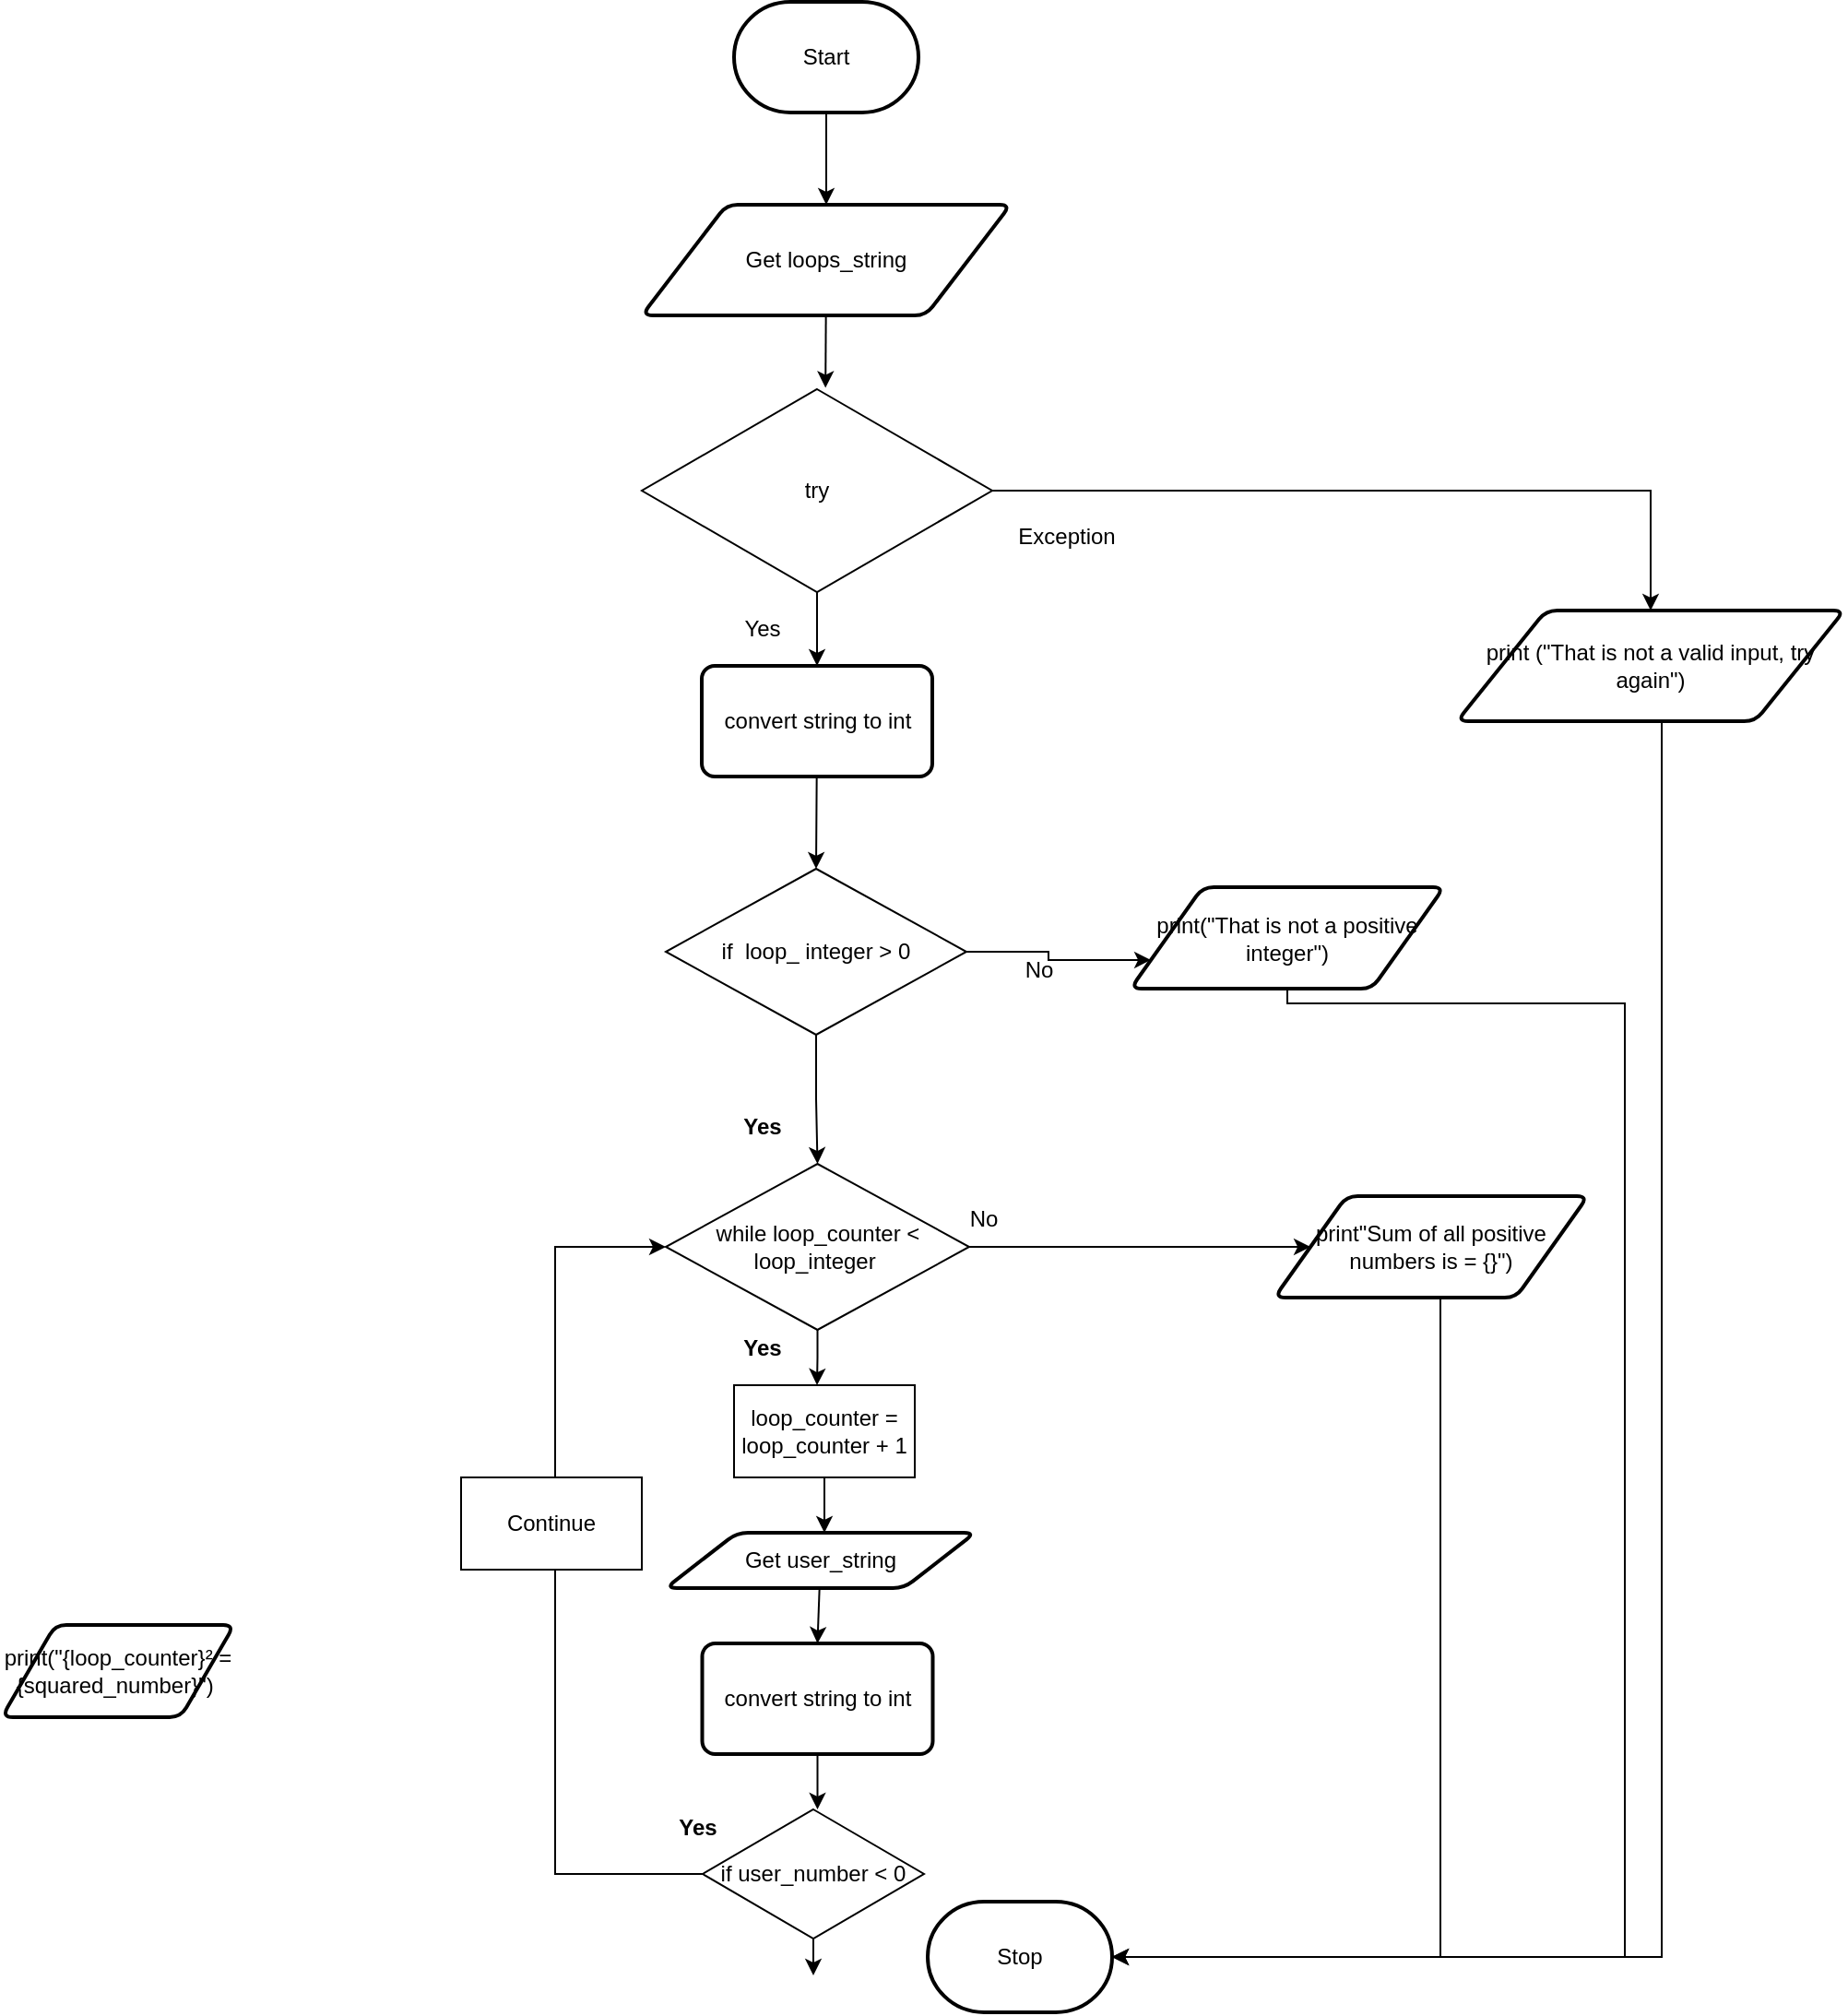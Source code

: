 <mxfile>
    <diagram id="rRbzi94DjYtUf3qIHJvX" name="Page-1">
        <mxGraphModel dx="1421" dy="444" grid="1" gridSize="10" guides="1" tooltips="1" connect="1" arrows="1" fold="1" page="1" pageScale="1" pageWidth="827" pageHeight="1169" math="0" shadow="0">
            <root>
                <mxCell id="0"/>
                <mxCell id="1" parent="0"/>
                <mxCell id="118" style="edgeStyle=orthogonalEdgeStyle;rounded=0;html=1;entryX=0.5;entryY=0;entryDx=0;entryDy=0;fontFamily=Helvetica;fontSize=12;fontColor=#F0F0F0;" parent="1" source="25" target="117" edge="1">
                    <mxGeometry relative="1" as="geometry"/>
                </mxCell>
                <mxCell id="96" style="edgeStyle=none;html=1;entryX=0.5;entryY=0;entryDx=0;entryDy=0;" parent="1" source="2" target="3" edge="1">
                    <mxGeometry relative="1" as="geometry"/>
                </mxCell>
                <mxCell id="2" value="Start" style="strokeWidth=2;html=1;shape=mxgraph.flowchart.terminator;whiteSpace=wrap;" parent="1" vertex="1">
                    <mxGeometry x="217" y="70" width="100" height="60" as="geometry"/>
                </mxCell>
                <mxCell id="6" style="edgeStyle=none;html=1;entryX=0.58;entryY=-0.013;entryDx=0;entryDy=0;entryPerimeter=0;" parent="1" source="3" edge="1">
                    <mxGeometry relative="1" as="geometry">
                        <mxPoint x="266.6" y="279.22" as="targetPoint"/>
                    </mxGeometry>
                </mxCell>
                <mxCell id="3" value="Get loops_string" style="shape=parallelogram;html=1;strokeWidth=2;perimeter=parallelogramPerimeter;whiteSpace=wrap;rounded=1;arcSize=12;size=0.23;" parent="1" vertex="1">
                    <mxGeometry x="167" y="180" width="200" height="60" as="geometry"/>
                </mxCell>
                <mxCell id="8" style="edgeStyle=none;html=1;entryX=0.5;entryY=0;entryDx=0;entryDy=0;" parent="1" edge="1">
                    <mxGeometry relative="1" as="geometry">
                        <mxPoint x="257" y="340" as="sourcePoint"/>
                        <mxPoint x="262" y="380" as="targetPoint"/>
                    </mxGeometry>
                </mxCell>
                <mxCell id="9" value="Stop" style="strokeWidth=2;html=1;shape=mxgraph.flowchart.terminator;whiteSpace=wrap;" parent="1" vertex="1">
                    <mxGeometry x="322" y="1100" width="100" height="60" as="geometry"/>
                </mxCell>
                <mxCell id="21" style="edgeStyle=none;html=1;" parent="1" source="18" edge="1">
                    <mxGeometry relative="1" as="geometry">
                        <mxPoint x="259.5" y="490" as="targetPoint"/>
                    </mxGeometry>
                </mxCell>
                <mxCell id="18" value="convert string to int" style="rounded=1;whiteSpace=wrap;html=1;absoluteArcSize=1;arcSize=14;strokeWidth=2;" parent="1" vertex="1">
                    <mxGeometry x="199.5" y="430" width="125" height="60" as="geometry"/>
                </mxCell>
                <mxCell id="26" style="edgeStyle=none;html=1;entryX=0.5;entryY=0;entryDx=0;entryDy=0;labelPosition=center;verticalLabelPosition=middle;align=center;verticalAlign=middle;" parent="1" source="25" target="18" edge="1">
                    <mxGeometry relative="1" as="geometry"/>
                </mxCell>
                <mxCell id="27" style="edgeStyle=orthogonalEdgeStyle;html=1;strokeColor=none;rounded=0;" parent="1" source="25" edge="1">
                    <mxGeometry relative="1" as="geometry">
                        <mxPoint x="447" y="335" as="targetPoint"/>
                    </mxGeometry>
                </mxCell>
                <mxCell id="55" style="edgeStyle=orthogonalEdgeStyle;html=1;entryX=0.5;entryY=0;entryDx=0;entryDy=0;rounded=0;" parent="1" source="25" target="52" edge="1">
                    <mxGeometry relative="1" as="geometry"/>
                </mxCell>
                <mxCell id="25" value="try" style="rhombus;whiteSpace=wrap;html=1;" parent="1" vertex="1">
                    <mxGeometry x="167" y="280" width="190" height="110" as="geometry"/>
                </mxCell>
                <mxCell id="33" value="Yes" style="text;html=1;resizable=0;autosize=1;align=center;verticalAlign=middle;points=[];fillColor=none;strokeColor=none;rounded=0;" parent="1" vertex="1">
                    <mxGeometry x="212" y="400" width="40" height="20" as="geometry"/>
                </mxCell>
                <mxCell id="34" value="Exception" style="text;html=1;resizable=0;autosize=1;align=center;verticalAlign=middle;points=[];fillColor=none;strokeColor=none;rounded=0;" parent="1" vertex="1">
                    <mxGeometry x="362" y="350" width="70" height="20" as="geometry"/>
                </mxCell>
                <mxCell id="113" style="edgeStyle=orthogonalEdgeStyle;rounded=0;html=1;entryX=0.5;entryY=0;entryDx=0;entryDy=0;fontFamily=Helvetica;fontSize=12;fontColor=#F0F0F0;" parent="1" source="37" edge="1">
                    <mxGeometry relative="1" as="geometry">
                        <mxPoint x="262" y="820" as="targetPoint"/>
                    </mxGeometry>
                </mxCell>
                <mxCell id="119" style="edgeStyle=orthogonalEdgeStyle;rounded=0;html=1;fontFamily=Helvetica;fontSize=12;fontColor=#F0F0F0;" parent="1" source="37" target="53" edge="1">
                    <mxGeometry relative="1" as="geometry"/>
                </mxCell>
                <mxCell id="37" value="while loop_counter &amp;lt; loop_integer&amp;nbsp;" style="rhombus;whiteSpace=wrap;html=1;direction=west;" parent="1" vertex="1">
                    <mxGeometry x="180" y="700" width="164.5" height="90" as="geometry"/>
                </mxCell>
                <mxCell id="45" value="No" style="text;html=1;resizable=0;autosize=1;align=center;verticalAlign=middle;points=[];fillColor=none;strokeColor=none;rounded=0;" parent="1" vertex="1">
                    <mxGeometry x="337" y="720" width="30" height="20" as="geometry"/>
                </mxCell>
                <mxCell id="139" style="edgeStyle=orthogonalEdgeStyle;rounded=0;html=1;entryX=1;entryY=0.5;entryDx=0;entryDy=0;entryPerimeter=0;" edge="1" parent="1" source="52" target="9">
                    <mxGeometry relative="1" as="geometry">
                        <Array as="points">
                            <mxPoint x="720" y="1130"/>
                        </Array>
                    </mxGeometry>
                </mxCell>
                <mxCell id="52" value="print (&quot;That is not a valid input, try again&quot;)" style="shape=parallelogram;html=1;strokeWidth=2;perimeter=parallelogramPerimeter;whiteSpace=wrap;rounded=1;arcSize=12;size=0.23;" parent="1" vertex="1">
                    <mxGeometry x="609" y="400" width="210" height="60" as="geometry"/>
                </mxCell>
                <mxCell id="138" style="edgeStyle=orthogonalEdgeStyle;html=1;rounded=0;entryX=1;entryY=0.5;entryDx=0;entryDy=0;entryPerimeter=0;" edge="1" parent="1" source="53" target="9">
                    <mxGeometry relative="1" as="geometry">
                        <mxPoint x="580" y="1050" as="targetPoint"/>
                        <Array as="points">
                            <mxPoint x="600" y="1130"/>
                        </Array>
                    </mxGeometry>
                </mxCell>
                <mxCell id="53" value="print&quot;Sum of all positive numbers is = {}&quot;)" style="shape=parallelogram;html=1;strokeWidth=2;perimeter=parallelogramPerimeter;whiteSpace=wrap;rounded=1;arcSize=12;size=0.23;" parent="1" vertex="1">
                    <mxGeometry x="510" y="717.5" width="170" height="55" as="geometry"/>
                </mxCell>
                <mxCell id="72" value="Yes" style="text;html=1;resizable=0;autosize=1;align=center;verticalAlign=middle;points=[];fillColor=none;strokeColor=none;rounded=0;fontStyle=1" parent="1" vertex="1">
                    <mxGeometry x="212" y="790" width="40" height="20" as="geometry"/>
                </mxCell>
                <mxCell id="131" style="edgeStyle=none;html=1;" edge="1" parent="1" source="100">
                    <mxGeometry relative="1" as="geometry">
                        <mxPoint x="266" y="900" as="targetPoint"/>
                    </mxGeometry>
                </mxCell>
                <mxCell id="100" value="loop_counter = loop_counter + 1" style="rounded=0;whiteSpace=wrap;html=1;" parent="1" vertex="1">
                    <mxGeometry x="217" y="820" width="98" height="50" as="geometry"/>
                </mxCell>
                <mxCell id="120" style="edgeStyle=orthogonalEdgeStyle;rounded=0;html=1;fontFamily=Helvetica;fontSize=12;fontColor=#F0F0F0;" parent="1" source="117" target="37" edge="1">
                    <mxGeometry relative="1" as="geometry"/>
                </mxCell>
                <mxCell id="123" style="edgeStyle=orthogonalEdgeStyle;rounded=0;html=1;entryX=0;entryY=0.75;entryDx=0;entryDy=0;fontFamily=Helvetica;fontSize=12;fontColor=#F0F0F0;" parent="1" source="117" target="122" edge="1">
                    <mxGeometry relative="1" as="geometry"/>
                </mxCell>
                <mxCell id="117" value="if&amp;nbsp; loop_ integer &amp;gt; 0" style="rhombus;whiteSpace=wrap;html=1;" parent="1" vertex="1">
                    <mxGeometry x="180" y="540" width="163" height="90" as="geometry"/>
                </mxCell>
                <mxCell id="126" style="edgeStyle=orthogonalEdgeStyle;rounded=0;html=1;entryX=1;entryY=0.5;entryDx=0;entryDy=0;entryPerimeter=0;fontFamily=Helvetica;fontSize=12;fontColor=#F0F0F0;" parent="1" source="122" target="9" edge="1">
                    <mxGeometry relative="1" as="geometry">
                        <Array as="points">
                            <mxPoint x="517" y="613"/>
                            <mxPoint x="700" y="613"/>
                            <mxPoint x="700" y="1130"/>
                        </Array>
                    </mxGeometry>
                </mxCell>
                <mxCell id="122" value="&lt;font style=&quot;font-size: 12px&quot;&gt;print(&quot;That is not a positive integer&quot;)&lt;/font&gt;" style="shape=parallelogram;html=1;strokeWidth=2;perimeter=parallelogramPerimeter;whiteSpace=wrap;rounded=1;arcSize=12;size=0.23;" parent="1" vertex="1">
                    <mxGeometry x="432" y="550" width="170" height="55" as="geometry"/>
                </mxCell>
                <mxCell id="124" value="No" style="text;html=1;resizable=0;autosize=1;align=center;verticalAlign=middle;points=[];fillColor=none;strokeColor=none;rounded=0;" parent="1" vertex="1">
                    <mxGeometry x="367" y="585" width="30" height="20" as="geometry"/>
                </mxCell>
                <mxCell id="125" value="Yes" style="text;html=1;resizable=0;autosize=1;align=center;verticalAlign=middle;points=[];fillColor=none;strokeColor=none;rounded=0;fontStyle=1" parent="1" vertex="1">
                    <mxGeometry x="212" y="670" width="40" height="20" as="geometry"/>
                </mxCell>
                <mxCell id="129" value="&lt;font style=&quot;font-size: 12px&quot;&gt;&lt;font style=&quot;font-size: 12px&quot;&gt;print(&quot;{loop_counter}&lt;span style=&quot;font-family: &amp;#34;arial&amp;#34; , sans-serif ; text-align: left&quot;&gt;² = {squared_number}&quot;)&lt;/span&gt;&lt;/font&gt;&lt;span style=&quot;font-family: &amp;#34;arial&amp;#34; , sans-serif ; text-align: left&quot;&gt;&amp;nbsp;&lt;/span&gt;&lt;/font&gt;" style="shape=parallelogram;html=1;strokeWidth=2;perimeter=parallelogramPerimeter;whiteSpace=wrap;rounded=1;arcSize=12;size=0.23;" parent="1" vertex="1">
                    <mxGeometry x="-180" y="950" width="126" height="50" as="geometry"/>
                </mxCell>
                <mxCell id="135" style="edgeStyle=none;html=1;entryX=0.5;entryY=0;entryDx=0;entryDy=0;" edge="1" parent="1" source="133" target="134">
                    <mxGeometry relative="1" as="geometry"/>
                </mxCell>
                <mxCell id="133" value="Get user_string" style="shape=parallelogram;html=1;strokeWidth=2;perimeter=parallelogramPerimeter;whiteSpace=wrap;rounded=1;arcSize=12;size=0.23;" vertex="1" parent="1">
                    <mxGeometry x="180" y="900" width="167.75" height="30" as="geometry"/>
                </mxCell>
                <mxCell id="136" style="edgeStyle=none;html=1;" edge="1" parent="1" source="134">
                    <mxGeometry relative="1" as="geometry">
                        <mxPoint x="262.25" y="1050" as="targetPoint"/>
                    </mxGeometry>
                </mxCell>
                <mxCell id="134" value="convert string to int" style="rounded=1;whiteSpace=wrap;html=1;absoluteArcSize=1;arcSize=14;strokeWidth=2;" vertex="1" parent="1">
                    <mxGeometry x="199.75" y="960" width="125" height="60" as="geometry"/>
                </mxCell>
                <mxCell id="140" style="edgeStyle=orthogonalEdgeStyle;rounded=0;html=1;entryX=1;entryY=0.5;entryDx=0;entryDy=0;" edge="1" parent="1" source="137" target="37">
                    <mxGeometry relative="1" as="geometry">
                        <mxPoint x="100" y="880" as="targetPoint"/>
                        <Array as="points">
                            <mxPoint x="120" y="1085"/>
                            <mxPoint x="120" y="745"/>
                        </Array>
                    </mxGeometry>
                </mxCell>
                <mxCell id="143" style="edgeStyle=orthogonalEdgeStyle;rounded=0;html=1;" edge="1" parent="1" source="137">
                    <mxGeometry relative="1" as="geometry">
                        <mxPoint x="260" y="1140" as="targetPoint"/>
                    </mxGeometry>
                </mxCell>
                <mxCell id="137" value="if user_number &amp;lt; 0" style="rhombus;whiteSpace=wrap;html=1;" vertex="1" parent="1">
                    <mxGeometry x="200" y="1050" width="120" height="70" as="geometry"/>
                </mxCell>
                <mxCell id="141" value="Continue" style="rounded=0;whiteSpace=wrap;html=1;" vertex="1" parent="1">
                    <mxGeometry x="69" y="870" width="98" height="50" as="geometry"/>
                </mxCell>
                <mxCell id="142" value="Yes" style="text;html=1;resizable=0;autosize=1;align=center;verticalAlign=middle;points=[];fillColor=none;strokeColor=none;rounded=0;fontStyle=1" vertex="1" parent="1">
                    <mxGeometry x="177" y="1050" width="40" height="20" as="geometry"/>
                </mxCell>
            </root>
        </mxGraphModel>
    </diagram>
</mxfile>